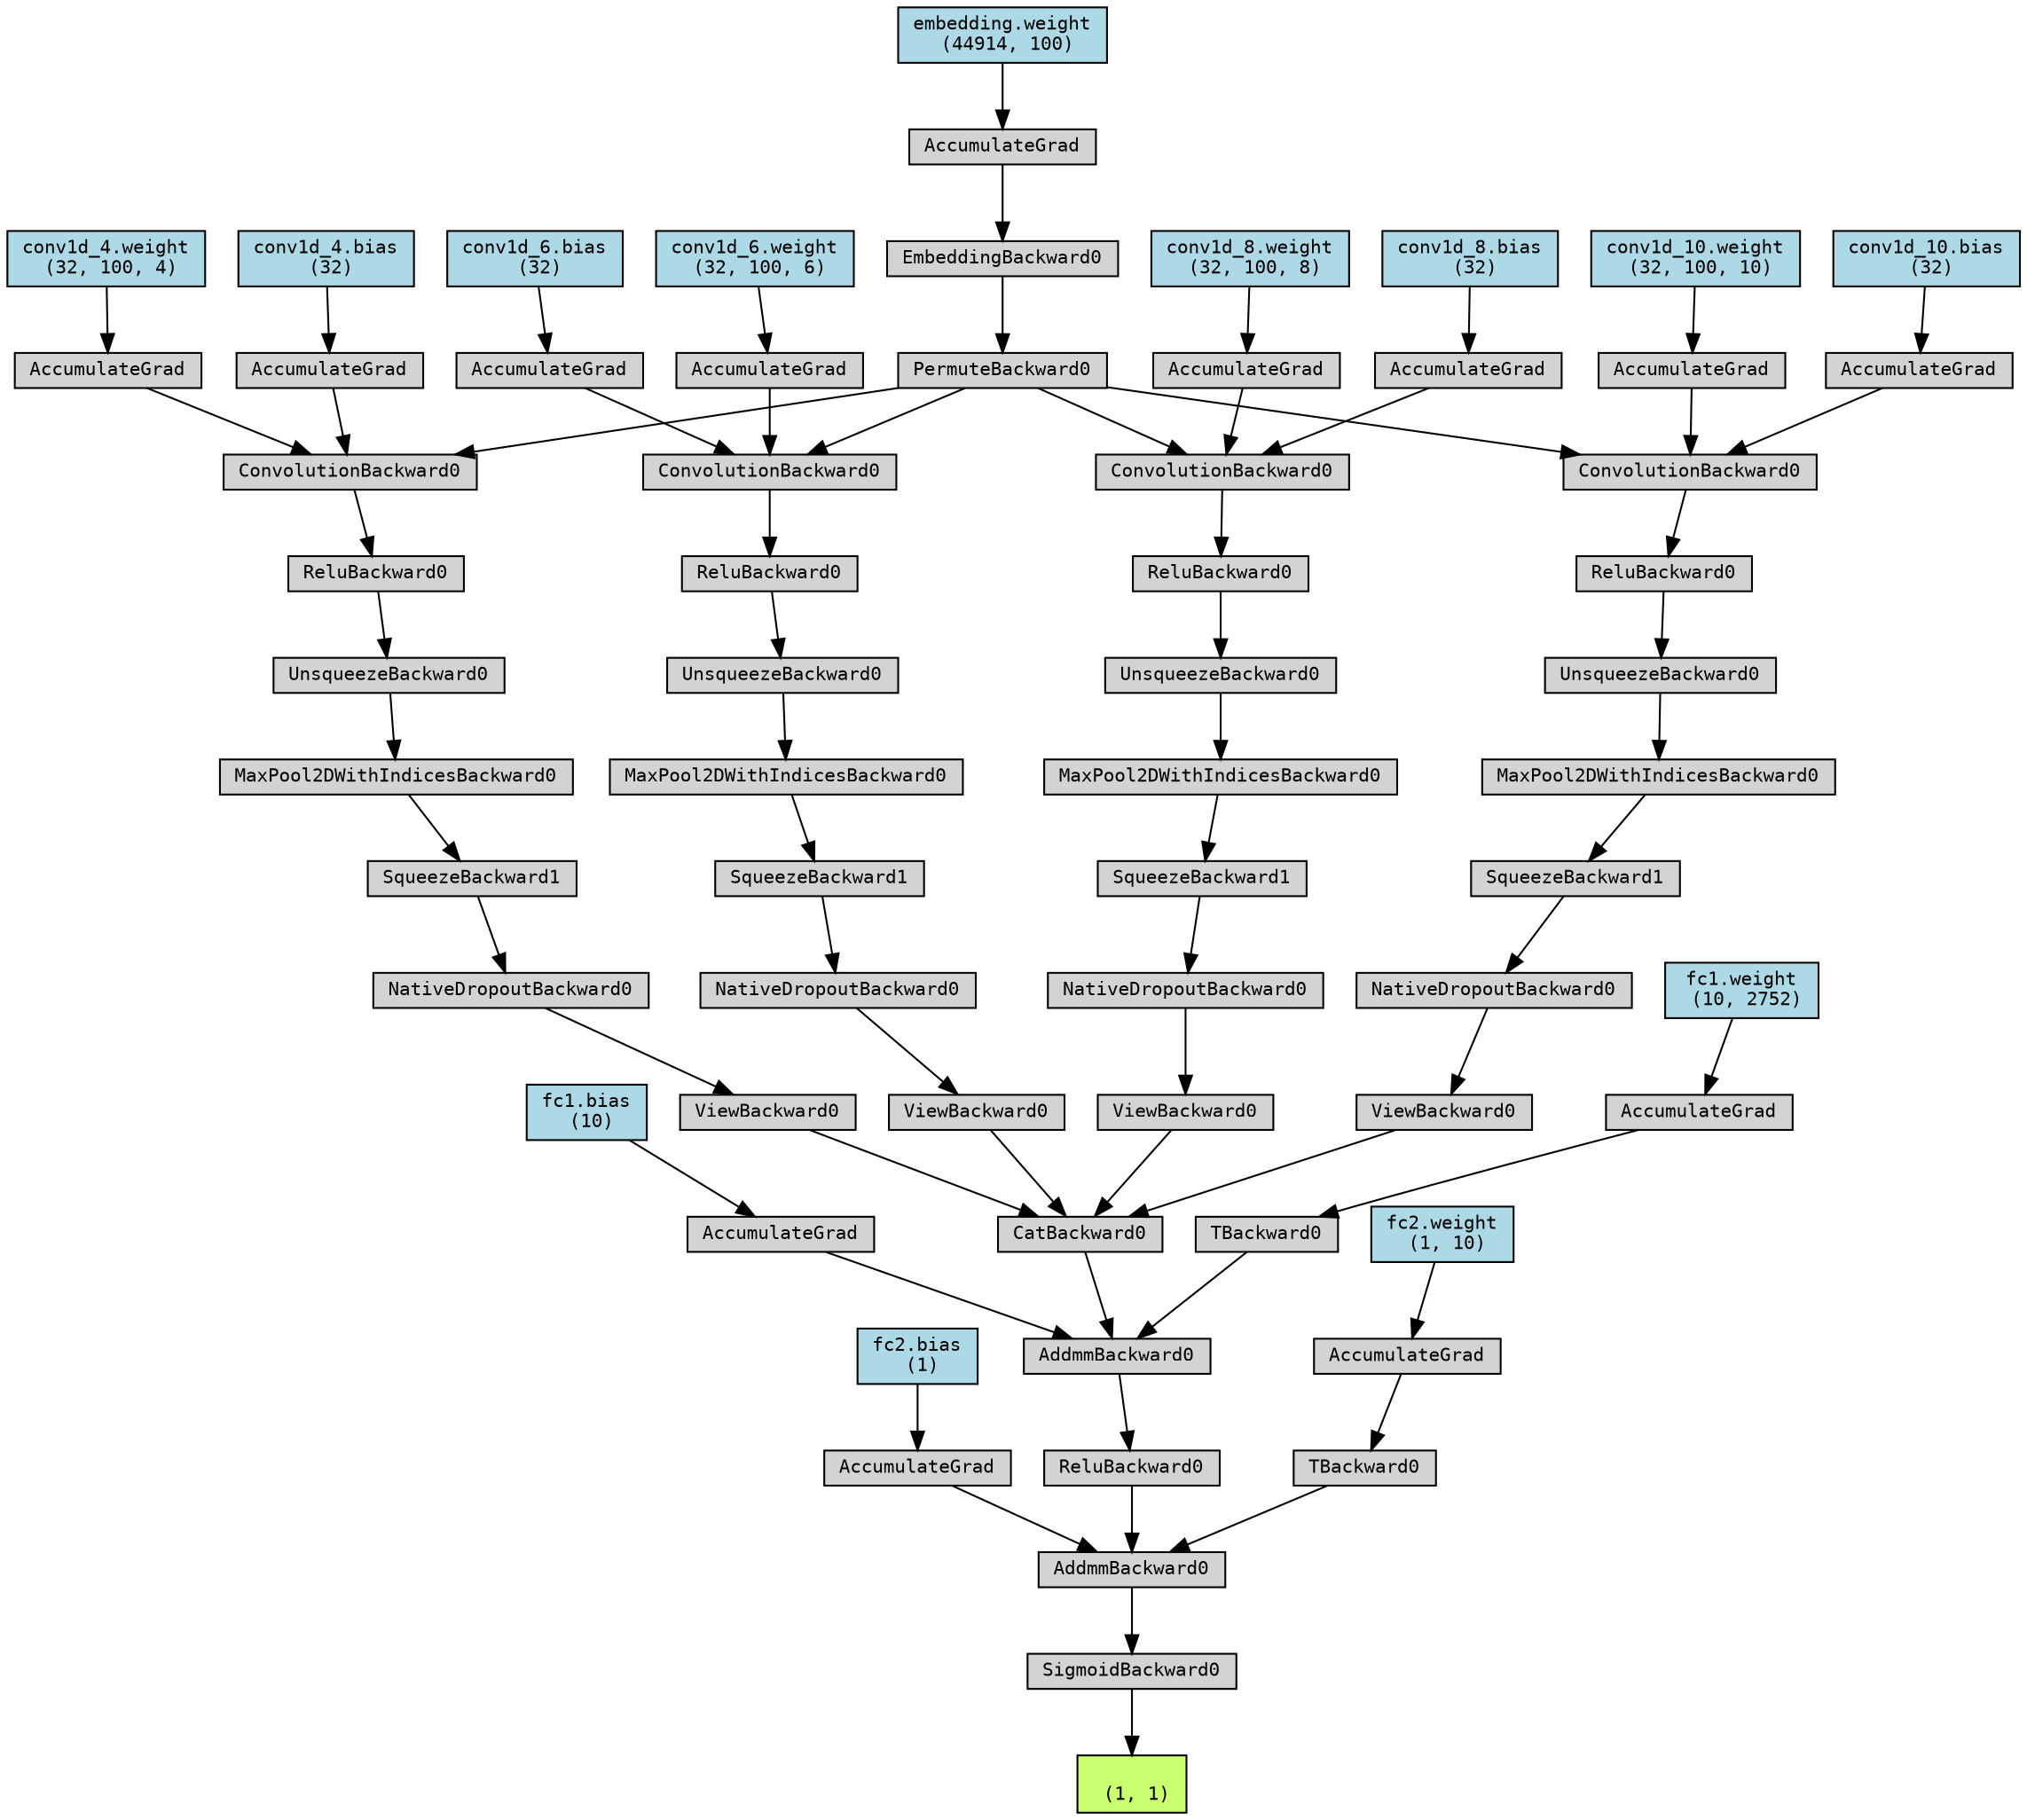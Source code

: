 digraph {
	graph [size="19.5,19.5"]
	node [align=left fontname=monospace fontsize=10 height=0.2 ranksep=0.1 shape=box style=filled]
	140230012852880 [label="
 (1, 1)" fillcolor=darkolivegreen1]
	140230013689216 [label=SigmoidBackward0]
	140230013691040 -> 140230013689216
	140230013691040 [label=AddmmBackward0]
	140230010410880 -> 140230013691040
	140230012848320 [label="fc2.bias
 (1)" fillcolor=lightblue]
	140230012848320 -> 140230010410880
	140230010410880 [label=AccumulateGrad]
	140230010410832 -> 140230013691040
	140230010410832 [label=ReluBackward0]
	140230010412032 -> 140230010410832
	140230010412032 [label=AddmmBackward0]
	140230010410976 -> 140230010412032
	140230012858320 [label="fc1.bias
 (10)" fillcolor=lightblue]
	140230012858320 -> 140230010410976
	140230010410976 [label=AccumulateGrad]
	140230010411024 -> 140230010412032
	140230010411024 [label=CatBackward0]
	140230010410352 -> 140230010411024
	140230010410352 [label=ViewBackward0]
	140230010411120 -> 140230010410352
	140230010411120 [label=NativeDropoutBackward0]
	140230010412944 -> 140230010411120
	140230010412944 [label=SqueezeBackward1]
	140230010412896 -> 140230010412944
	140230010412896 [label=MaxPool2DWithIndicesBackward0]
	140230010412368 -> 140230010412896
	140230010412368 [label=UnsqueezeBackward0]
	140230010412176 -> 140230010412368
	140230010412176 [label=ReluBackward0]
	140230010411168 -> 140230010412176
	140230010411168 [label=ConvolutionBackward0]
	140230010410448 -> 140230010411168
	140230010410448 [label=PermuteBackward0]
	140230010413904 -> 140230010410448
	140230010413904 [label=EmbeddingBackward0]
	140230010411360 -> 140230010413904
	140230012921056 [label="embedding.weight
 (44914, 100)" fillcolor=lightblue]
	140230012921056 -> 140230010411360
	140230010411360 [label=AccumulateGrad]
	140230010413952 -> 140230010411168
	140230012918256 [label="conv1d_4.weight
 (32, 100, 4)" fillcolor=lightblue]
	140230012918256 -> 140230010413952
	140230010413952 [label=AccumulateGrad]
	140230010410400 -> 140230010411168
	140230012920016 [label="conv1d_4.bias
 (32)" fillcolor=lightblue]
	140230012920016 -> 140230010410400
	140230010410400 [label=AccumulateGrad]
	140230010410688 -> 140230010411024
	140230010410688 [label=ViewBackward0]
	140230010413184 -> 140230010410688
	140230010413184 [label=NativeDropoutBackward0]
	140230010413520 -> 140230010413184
	140230010413520 [label=SqueezeBackward1]
	140230010411984 -> 140230010413520
	140230010411984 [label=MaxPool2DWithIndicesBackward0]
	140230010412320 -> 140230010411984
	140230010412320 [label=UnsqueezeBackward0]
	140230010413712 -> 140230010412320
	140230010413712 [label=ReluBackward0]
	140230010413568 -> 140230010413712
	140230010413568 [label=ConvolutionBackward0]
	140230010410448 -> 140230010413568
	140230010413376 -> 140230010413568
	140230012919216 [label="conv1d_6.weight
 (32, 100, 6)" fillcolor=lightblue]
	140230012919216 -> 140230010413376
	140230010413376 [label=AccumulateGrad]
	140230010413856 -> 140230010413568
	140230012918496 [label="conv1d_6.bias
 (32)" fillcolor=lightblue]
	140230012918496 -> 140230010413856
	140230010413856 [label=AccumulateGrad]
	140230010411648 -> 140230010411024
	140230010411648 [label=ViewBackward0]
	140230010413136 -> 140230010411648
	140230010413136 [label=NativeDropoutBackward0]
	140230010414288 -> 140230010413136
	140230010414288 [label=SqueezeBackward1]
	140230010413616 -> 140230010414288
	140230010413616 [label=MaxPool2DWithIndicesBackward0]
	140230010413760 -> 140230010413616
	140230010413760 [label=UnsqueezeBackward0]
	140230010410064 -> 140230010413760
	140230010410064 [label=ReluBackward0]
	140230010410016 -> 140230010410064
	140230010410016 [label=ConvolutionBackward0]
	140230010410448 -> 140230010410016
	140230010414192 -> 140230010410016
	140230012922096 [label="conv1d_8.weight
 (32, 100, 8)" fillcolor=lightblue]
	140230012922096 -> 140230010414192
	140230010414192 [label=AccumulateGrad]
	140230010411792 -> 140230010410016
	140230012926496 [label="conv1d_8.bias
 (32)" fillcolor=lightblue]
	140230012926496 -> 140230010411792
	140230010411792 [label=AccumulateGrad]
	140230010410784 -> 140230010411024
	140230010410784 [label=ViewBackward0]
	140230010414384 -> 140230010410784
	140230010414384 [label=NativeDropoutBackward0]
	140230010414096 -> 140230010414384
	140230010414096 [label=SqueezeBackward1]
	140230010412704 -> 140230010414096
	140230010412704 [label=MaxPool2DWithIndicesBackward0]
	140230010412848 -> 140230010412704
	140230010412848 [label=UnsqueezeBackward0]
	140230010414240 -> 140230010412848
	140230010414240 [label=ReluBackward0]
	140230010414768 -> 140230010414240
	140230010414768 [label=ConvolutionBackward0]
	140230010410448 -> 140230010414768
	140230010410208 -> 140230010414768
	140230012925856 [label="conv1d_10.weight
 (32, 100, 10)" fillcolor=lightblue]
	140230012925856 -> 140230010410208
	140230010410208 [label=AccumulateGrad]
	140230010414720 -> 140230010414768
	140230012857920 [label="conv1d_10.bias
 (32)" fillcolor=lightblue]
	140230012857920 -> 140230010414720
	140230010414720 [label=AccumulateGrad]
	140230010411072 -> 140230010412032
	140230010411072 [label=TBackward0]
	140230010414144 -> 140230010411072
	140230012923536 [label="fc1.weight
 (10, 2752)" fillcolor=lightblue]
	140230012923536 -> 140230010414144
	140230010414144 [label=AccumulateGrad]
	140230010412656 -> 140230013691040
	140230010412656 [label=TBackward0]
	140230010414336 -> 140230010412656
	140230012850960 [label="fc2.weight
 (1, 10)" fillcolor=lightblue]
	140230012850960 -> 140230010414336
	140230010414336 [label=AccumulateGrad]
	140230013689216 -> 140230012852880
}

